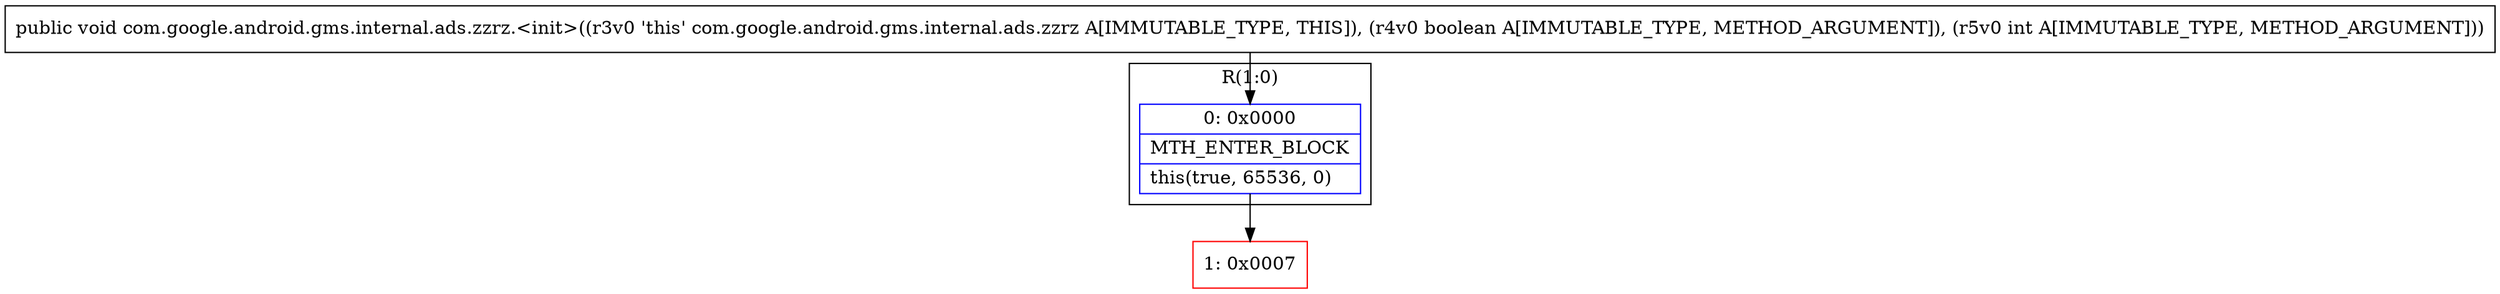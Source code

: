 digraph "CFG forcom.google.android.gms.internal.ads.zzrz.\<init\>(ZI)V" {
subgraph cluster_Region_513196485 {
label = "R(1:0)";
node [shape=record,color=blue];
Node_0 [shape=record,label="{0\:\ 0x0000|MTH_ENTER_BLOCK\l|this(true, 65536, 0)\l}"];
}
Node_1 [shape=record,color=red,label="{1\:\ 0x0007}"];
MethodNode[shape=record,label="{public void com.google.android.gms.internal.ads.zzrz.\<init\>((r3v0 'this' com.google.android.gms.internal.ads.zzrz A[IMMUTABLE_TYPE, THIS]), (r4v0 boolean A[IMMUTABLE_TYPE, METHOD_ARGUMENT]), (r5v0 int A[IMMUTABLE_TYPE, METHOD_ARGUMENT])) }"];
MethodNode -> Node_0;
Node_0 -> Node_1;
}

